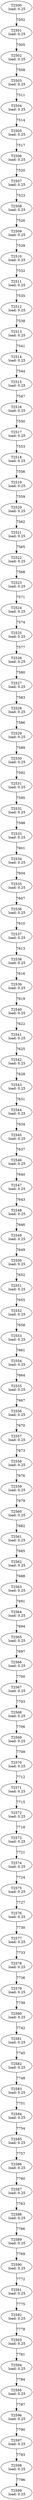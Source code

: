 digraph taskgraph {
	T2500 [label= "T2500\n load: 0.25"];
	T2501 [label= "T2501\n load: 0.25"];
	T2500 -> T2501[label=7502];
	T2502 [label= "T2502\n load: 0.25"];
	T2501 -> T2502[label=7505];
	T2503 [label= "T2503\n load: 0.25"];
	T2502 -> T2503[label=7508];
	T2504 [label= "T2504\n load: 0.25"];
	T2503 -> T2504[label=7511];
	T2505 [label= "T2505\n load: 0.25"];
	T2504 -> T2505[label=7514];
	T2506 [label= "T2506\n load: 0.25"];
	T2505 -> T2506[label=7517];
	T2507 [label= "T2507\n load: 0.25"];
	T2506 -> T2507[label=7520];
	T2508 [label= "T2508\n load: 0.25"];
	T2507 -> T2508[label=7523];
	T2509 [label= "T2509\n load: 0.25"];
	T2508 -> T2509[label=7526];
	T2510 [label= "T2510\n load: 0.25"];
	T2509 -> T2510[label=7529];
	T2511 [label= "T2511\n load: 0.25"];
	T2510 -> T2511[label=7532];
	T2512 [label= "T2512\n load: 0.25"];
	T2511 -> T2512[label=7535];
	T2513 [label= "T2513\n load: 0.25"];
	T2512 -> T2513[label=7538];
	T2514 [label= "T2514\n load: 0.25"];
	T2513 -> T2514[label=7541];
	T2515 [label= "T2515\n load: 0.25"];
	T2514 -> T2515[label=7544];
	T2516 [label= "T2516\n load: 0.25"];
	T2515 -> T2516[label=7547];
	T2517 [label= "T2517\n load: 0.25"];
	T2516 -> T2517[label=7550];
	T2518 [label= "T2518\n load: 0.25"];
	T2517 -> T2518[label=7553];
	T2519 [label= "T2519\n load: 0.25"];
	T2518 -> T2519[label=7556];
	T2520 [label= "T2520\n load: 0.25"];
	T2519 -> T2520[label=7559];
	T2521 [label= "T2521\n load: 0.25"];
	T2520 -> T2521[label=7562];
	T2522 [label= "T2522\n load: 0.25"];
	T2521 -> T2522[label=7565];
	T2523 [label= "T2523\n load: 0.25"];
	T2522 -> T2523[label=7568];
	T2524 [label= "T2524\n load: 0.25"];
	T2523 -> T2524[label=7571];
	T2525 [label= "T2525\n load: 0.25"];
	T2524 -> T2525[label=7574];
	T2526 [label= "T2526\n load: 0.25"];
	T2525 -> T2526[label=7577];
	T2527 [label= "T2527\n load: 0.25"];
	T2526 -> T2527[label=7580];
	T2528 [label= "T2528\n load: 0.25"];
	T2527 -> T2528[label=7583];
	T2529 [label= "T2529\n load: 0.25"];
	T2528 -> T2529[label=7586];
	T2530 [label= "T2530\n load: 0.25"];
	T2529 -> T2530[label=7589];
	T2531 [label= "T2531\n load: 0.25"];
	T2530 -> T2531[label=7592];
	T2532 [label= "T2532\n load: 0.25"];
	T2531 -> T2532[label=7595];
	T2533 [label= "T2533\n load: 0.25"];
	T2532 -> T2533[label=7598];
	T2534 [label= "T2534\n load: 0.25"];
	T2533 -> T2534[label=7601];
	T2535 [label= "T2535\n load: 0.25"];
	T2534 -> T2535[label=7604];
	T2536 [label= "T2536\n load: 0.25"];
	T2535 -> T2536[label=7607];
	T2537 [label= "T2537\n load: 0.25"];
	T2536 -> T2537[label=7610];
	T2538 [label= "T2538\n load: 0.25"];
	T2537 -> T2538[label=7613];
	T2539 [label= "T2539\n load: 0.25"];
	T2538 -> T2539[label=7616];
	T2540 [label= "T2540\n load: 0.25"];
	T2539 -> T2540[label=7619];
	T2541 [label= "T2541\n load: 0.25"];
	T2540 -> T2541[label=7622];
	T2542 [label= "T2542\n load: 0.25"];
	T2541 -> T2542[label=7625];
	T2543 [label= "T2543\n load: 0.25"];
	T2542 -> T2543[label=7628];
	T2544 [label= "T2544\n load: 0.25"];
	T2543 -> T2544[label=7631];
	T2545 [label= "T2545\n load: 0.25"];
	T2544 -> T2545[label=7634];
	T2546 [label= "T2546\n load: 0.25"];
	T2545 -> T2546[label=7637];
	T2547 [label= "T2547\n load: 0.25"];
	T2546 -> T2547[label=7640];
	T2548 [label= "T2548\n load: 0.25"];
	T2547 -> T2548[label=7643];
	T2549 [label= "T2549\n load: 0.25"];
	T2548 -> T2549[label=7646];
	T2550 [label= "T2550\n load: 0.25"];
	T2549 -> T2550[label=7649];
	T2551 [label= "T2551\n load: 0.25"];
	T2550 -> T2551[label=7652];
	T2552 [label= "T2552\n load: 0.25"];
	T2551 -> T2552[label=7655];
	T2553 [label= "T2553\n load: 0.25"];
	T2552 -> T2553[label=7658];
	T2554 [label= "T2554\n load: 0.25"];
	T2553 -> T2554[label=7661];
	T2555 [label= "T2555\n load: 0.25"];
	T2554 -> T2555[label=7664];
	T2556 [label= "T2556\n load: 0.25"];
	T2555 -> T2556[label=7667];
	T2557 [label= "T2557\n load: 0.25"];
	T2556 -> T2557[label=7670];
	T2558 [label= "T2558\n load: 0.25"];
	T2557 -> T2558[label=7673];
	T2559 [label= "T2559\n load: 0.25"];
	T2558 -> T2559[label=7676];
	T2560 [label= "T2560\n load: 0.25"];
	T2559 -> T2560[label=7679];
	T2561 [label= "T2561\n load: 0.25"];
	T2560 -> T2561[label=7682];
	T2562 [label= "T2562\n load: 0.25"];
	T2561 -> T2562[label=7685];
	T2563 [label= "T2563\n load: 0.25"];
	T2562 -> T2563[label=7688];
	T2564 [label= "T2564\n load: 0.25"];
	T2563 -> T2564[label=7691];
	T2565 [label= "T2565\n load: 0.25"];
	T2564 -> T2565[label=7694];
	T2566 [label= "T2566\n load: 0.25"];
	T2565 -> T2566[label=7697];
	T2567 [label= "T2567\n load: 0.25"];
	T2566 -> T2567[label=7700];
	T2568 [label= "T2568\n load: 0.25"];
	T2567 -> T2568[label=7703];
	T2569 [label= "T2569\n load: 0.25"];
	T2568 -> T2569[label=7706];
	T2570 [label= "T2570\n load: 0.25"];
	T2569 -> T2570[label=7709];
	T2571 [label= "T2571\n load: 0.25"];
	T2570 -> T2571[label=7712];
	T2572 [label= "T2572\n load: 0.25"];
	T2571 -> T2572[label=7715];
	T2573 [label= "T2573\n load: 0.25"];
	T2572 -> T2573[label=7718];
	T2574 [label= "T2574\n load: 0.25"];
	T2573 -> T2574[label=7721];
	T2575 [label= "T2575\n load: 0.25"];
	T2574 -> T2575[label=7724];
	T2576 [label= "T2576\n load: 0.25"];
	T2575 -> T2576[label=7727];
	T2577 [label= "T2577\n load: 0.25"];
	T2576 -> T2577[label=7730];
	T2578 [label= "T2578\n load: 0.25"];
	T2577 -> T2578[label=7733];
	T2579 [label= "T2579\n load: 0.25"];
	T2578 -> T2579[label=7736];
	T2580 [label= "T2580\n load: 0.25"];
	T2579 -> T2580[label=7739];
	T2581 [label= "T2581\n load: 0.25"];
	T2580 -> T2581[label=7742];
	T2582 [label= "T2582\n load: 0.25"];
	T2581 -> T2582[label=7745];
	T2583 [label= "T2583\n load: 0.25"];
	T2582 -> T2583[label=7748];
	T2584 [label= "T2584\n load: 0.25"];
	T2583 -> T2584[label=7751];
	T2585 [label= "T2585\n load: 0.25"];
	T2584 -> T2585[label=7754];
	T2586 [label= "T2586\n load: 0.25"];
	T2585 -> T2586[label=7757];
	T2587 [label= "T2587\n load: 0.25"];
	T2586 -> T2587[label=7760];
	T2588 [label= "T2588\n load: 0.25"];
	T2587 -> T2588[label=7763];
	T2589 [label= "T2589\n load: 0.25"];
	T2588 -> T2589[label=7766];
	T2590 [label= "T2590\n load: 0.25"];
	T2589 -> T2590[label=7769];
	T2591 [label= "T2591\n load: 0.25"];
	T2590 -> T2591[label=7772];
	T2592 [label= "T2592\n load: 0.25"];
	T2591 -> T2592[label=7775];
	T2593 [label= "T2593\n load: 0.25"];
	T2592 -> T2593[label=7778];
	T2594 [label= "T2594\n load: 0.25"];
	T2593 -> T2594[label=7781];
	T2595 [label= "T2595\n load: 0.25"];
	T2594 -> T2595[label=7784];
	T2596 [label= "T2596\n load: 0.25"];
	T2595 -> T2596[label=7787];
	T2597 [label= "T2597\n load: 0.25"];
	T2596 -> T2597[label=7790];
	T2598 [label= "T2598\n load: 0.25"];
	T2597 -> T2598[label=7793];
	T2599 [label= "T2599\n load: 0.25"];
	T2598 -> T2599[label=7796];
}